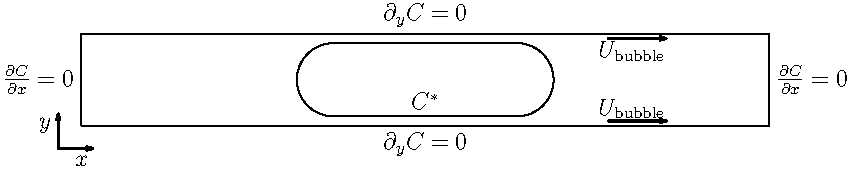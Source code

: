 size(15cm,5cm);

pair A=(-7.5,0), B=(-7.5,2), C=(7.5,2), D=(7.5,0);

//\node[left] at (-7.5,1) {$\frac{\partial C}{\partial n}=0$};
//\node[right] at (7.5,1) {$C_0$};
//\node[above] at (0,2) {$\frac{\partial C}{\partial n}=0$};
//\node[below] at (0,0) {$\frac{\partial C}{\partial n}=0$};
//\draw (1,1) circle (1);

//draw(unitsquare);
draw (A--B--C--D--cycle);
//draw("$\partial_x C = 0$",(A+B)*0.5,W);
draw("$\frac{\partial C}{\partial x}=0$",(A+B)*0.5,W);
draw("$\partial_y C = 0$",(C+B)*0.5,N);
draw("$\partial_y C = 0$",(A+D)*0.5,S);

pair bubble_vel_top=B+(C-B)*0.8;
pair bubble_vel_bottom=A+(D-A)*0.8;

draw("$U_{\mathrm{bubble}}$",bubble_vel_top,S);
draw("$U_{\mathrm{bubble}}$",bubble_vel_bottom,N);
draw(bubble_vel_top+(-0.5,-0.1)--bubble_vel_top+(0.75,-0.1),linewidth(0.4mm),Arrow(1mm));
draw(bubble_vel_bottom+(-0.5,0.1)--bubble_vel_bottom+(0.75,0.1),linewidth(0.4mm),Arrow(1mm));


//draw("$C_0$",(C+D)*0.5,E);
draw("$\frac{\partial C}{\partial x}=0$",(C+D)*0.5,E);

pair AxisCenter=(-8,-0.5);

draw(AxisCenter--AxisCenter+(0.75,0),linewidth(0.4mm),Arrow(1mm));
draw(AxisCenter--AxisCenter+(0,0.75),linewidth(0.4mm),Arrow(1mm));

draw("$x$",AxisCenter+(0.5,0),S);
draw("$y$",AxisCenter+(0,0.5),W);
//draw(circle(0,r));
real rad=0.8;
real bubble_length=4;
pair right_sphere=A+5.0/10.0*(D-A)+bubble_length/2.0+(0.0,1.0);
pair left_sphere=right_sphere-(bubble_length,0);
path p1=arc(right_sphere,rad,-90,90);
path p2=arc(left_sphere,rad,90,270);

//path P=arc(0,R,step,0);
draw(p1);
draw(p2);
draw(right_sphere+(0,rad)--left_sphere+(0,rad));
draw(right_sphere+(0,-rad)--left_sphere+(0,-rad));
draw("$C^*$",(right_sphere+left_sphere)*0.5+(0,-rad),N);
